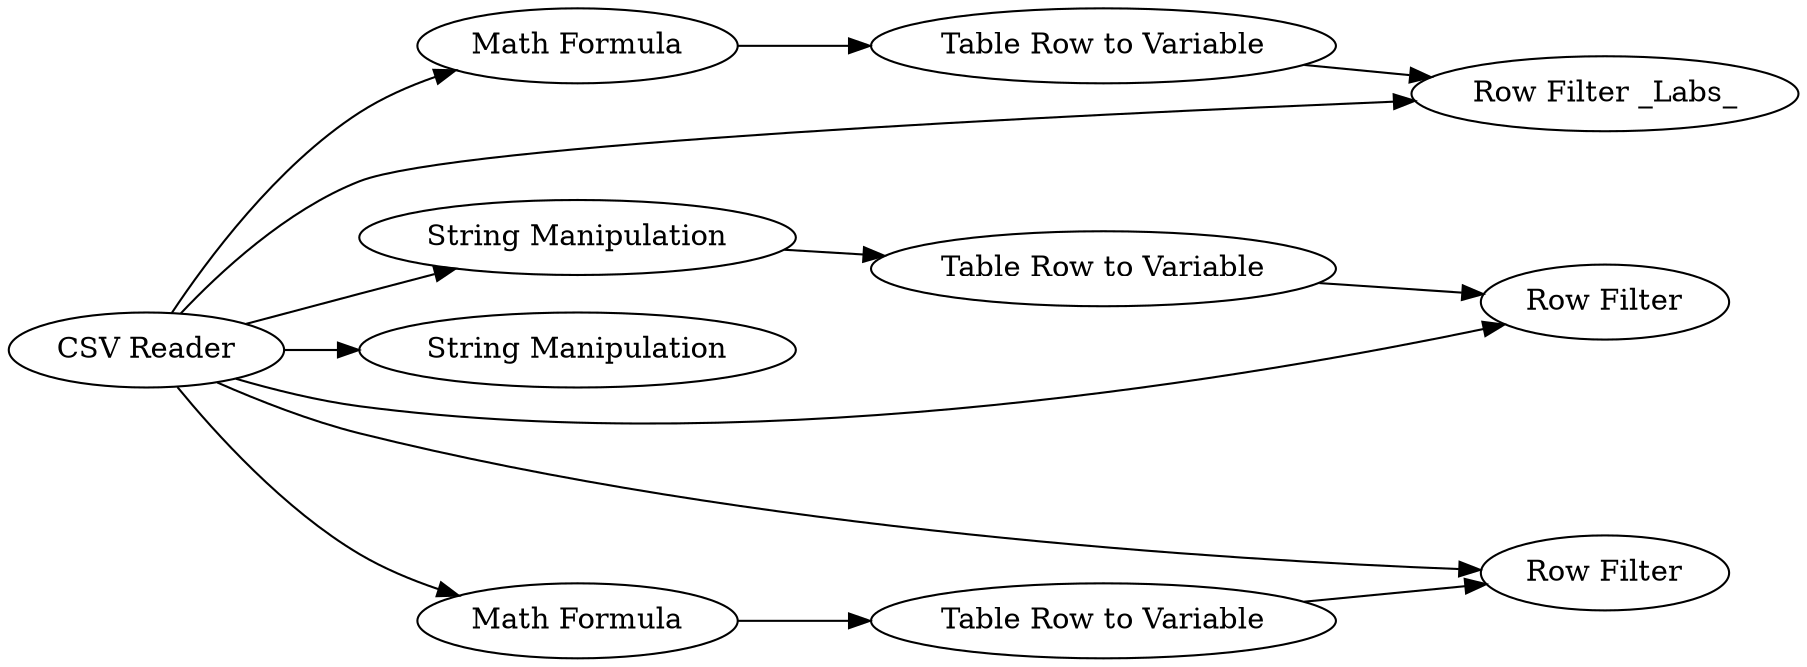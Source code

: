 digraph {
	7 -> 8
	1 -> 3
	10 -> 2
	1 -> 2
	1 -> 7
	1 -> 11
	3 -> 4
	1 -> 6
	1 -> 9
	9 -> 10
	8 -> 5
	4 -> 6
	1 -> 5
	5 [label="Row Filter"]
	1 [label="CSV Reader"]
	7 [label="String Manipulation"]
	9 [label="Math Formula"]
	11 [label="String Manipulation"]
	4 [label="Table Row to Variable"]
	6 [label="Row Filter _Labs_"]
	8 [label="Table Row to Variable"]
	3 [label="Math Formula"]
	2 [label="Row Filter"]
	10 [label="Table Row to Variable"]
	rankdir=LR
}
